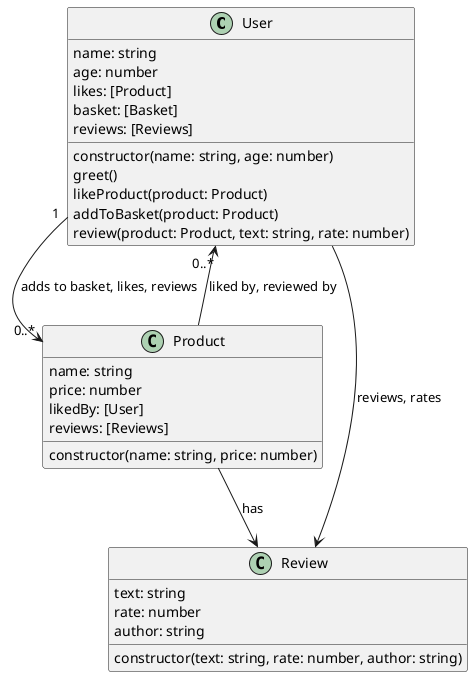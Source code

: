 @startuml Joy Toys Class Diagram
class User {
  name: string 
  age: number
  likes: [Product]
  basket: [Basket]
  reviews: [Reviews]

  constructor(name: string, age: number)
  greet()
  likeProduct(product: Product)
  addToBasket(product: Product)
  review(product: Product, text: string, rate: number)
}

class Product {
  name: string
  price: number
  likedBy: [User]
  reviews: [Reviews]

  constructor(name: string, price: number)
}

class Review {
  text: string
  rate: number
  author: string

  constructor(text: string, rate: number, author: string)
}

User "1"  --> "0..*"  Product : adds to basket, likes, reviews
Product --> "0..*" User : liked by, reviewed by
User --> Review : reviews, rates
Product --> Review : has


@enduml
